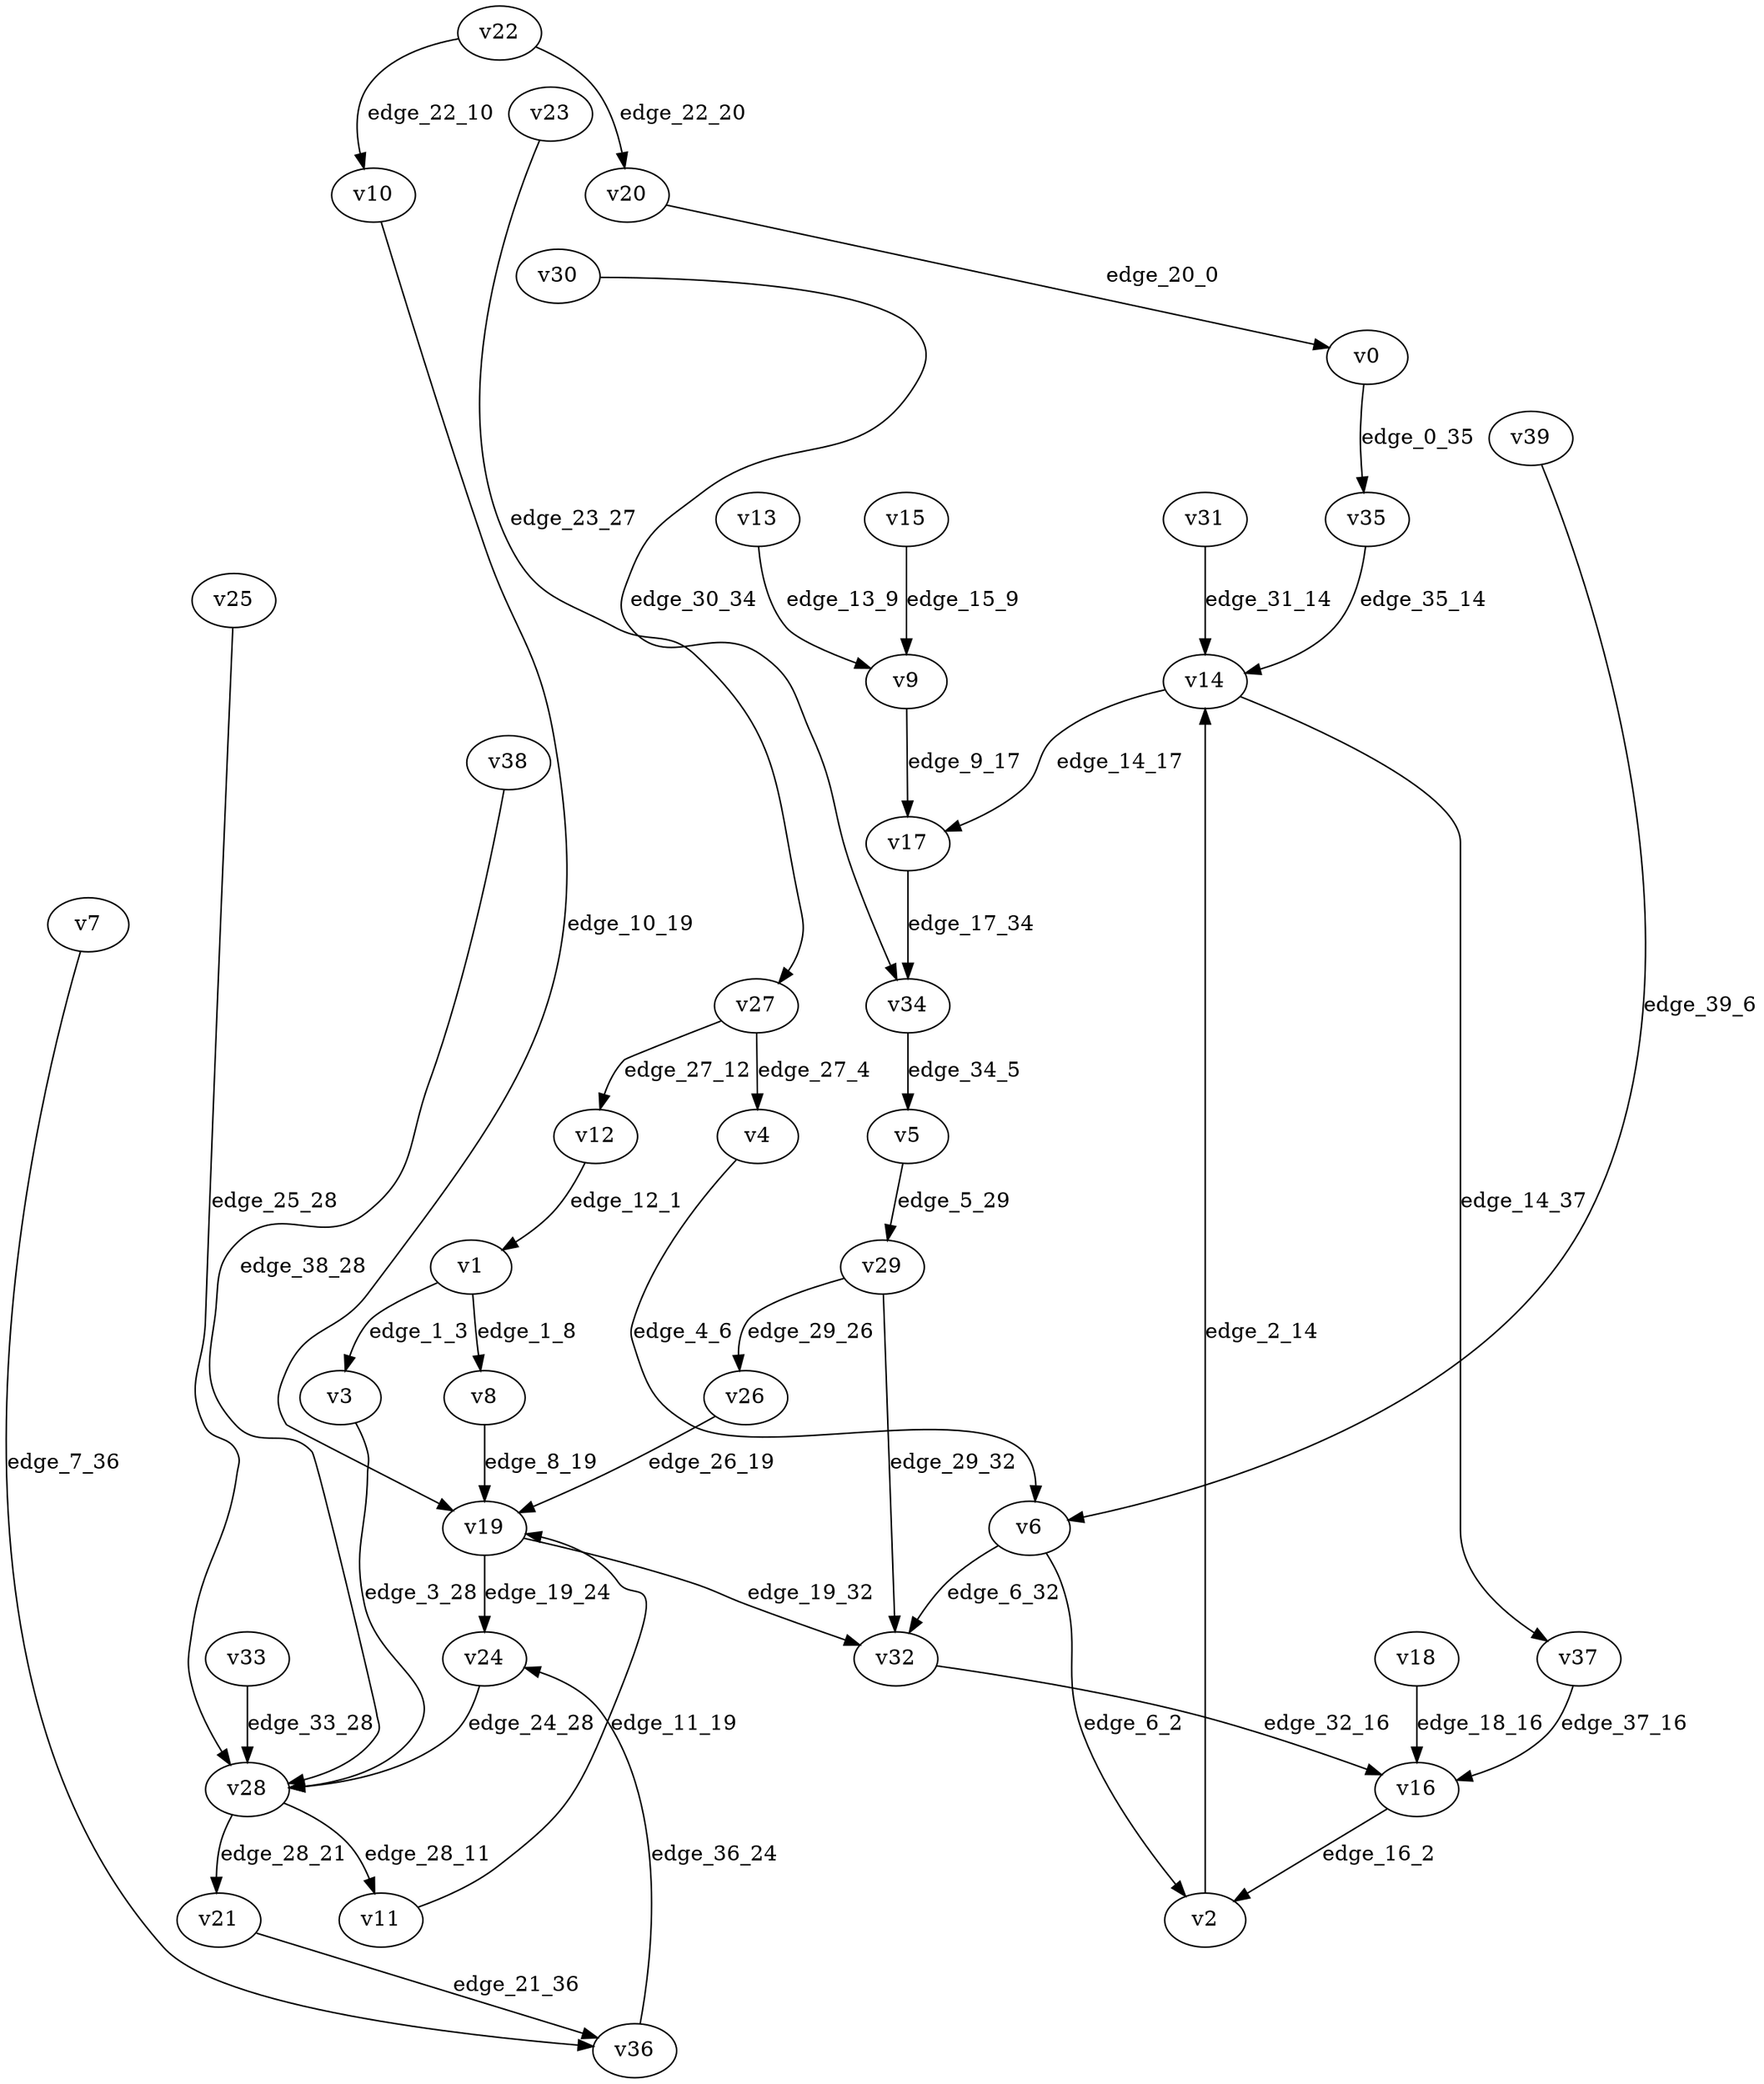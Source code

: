 digraph G {
    // Stochastic discounted game

    v0 [name="v0", player=-1];
    v1 [name="v1", player=-1];
    v2 [name="v2", player=1];
    v3 [name="v3", player=1];
    v4 [name="v4", player=0];
    v5 [name="v5", player=1];
    v6 [name="v6", player=-1];
    v7 [name="v7", player=0];
    v8 [name="v8", player=1];
    v9 [name="v9", player=-1];
    v10 [name="v10", player=0];
    v11 [name="v11", player=1];
    v12 [name="v12", player=0];
    v13 [name="v13", player=0];
    v14 [name="v14", player=-1];
    v15 [name="v15", player=0];
    v16 [name="v16", player=-1];
    v17 [name="v17", player=1];
    v18 [name="v18", player=1];
    v19 [name="v19", player=-1];
    v20 [name="v20", player=0];
    v21 [name="v21", player=0];
    v22 [name="v22", player=-1];
    v23 [name="v23", player=1];
    v24 [name="v24", player=0];
    v25 [name="v25", player=0];
    v26 [name="v26", player=1];
    v27 [name="v27", player=-1];
    v28 [name="v28", player=-1];
    v29 [name="v29", player=-1];
    v30 [name="v30", player=1];
    v31 [name="v31", player=0];
    v32 [name="v32", player=1];
    v33 [name="v33", player=1];
    v34 [name="v34", player=-1];
    v35 [name="v35", player=1];
    v36 [name="v36", player=-1];
    v37 [name="v37", player=0];
    v38 [name="v38", player=0];
    v39 [name="v39", player=1];

    v0 -> v35 [label="edge_0_35", probability=1.000000];
    v1 -> v3 [label="edge_1_3", probability=0.464485];
    v1 -> v8 [label="edge_1_8", probability=0.535515];
    v2 -> v14 [label="edge_2_14", weight=3.988191, discount=0.704995];
    v3 -> v28 [label="edge_3_28", weight=-3.949896, discount=0.292344];
    v4 -> v6 [label="edge_4_6", weight=-0.606019, discount=0.111471];
    v5 -> v29 [label="edge_5_29", weight=-0.340131, discount=0.574106];
    v6 -> v2 [label="edge_6_2", probability=0.363705];
    v6 -> v32 [label="edge_6_32", probability=0.636295];
    v7 -> v36 [label="edge_7_36", weight=-3.138407, discount=0.877719];
    v8 -> v19 [label="edge_8_19", weight=5.402165, discount=0.647929];
    v9 -> v17 [label="edge_9_17", probability=1.000000];
    v10 -> v19 [label="edge_10_19", weight=-3.333719, discount=0.617789];
    v11 -> v19 [label="edge_11_19", weight=-0.422455, discount=0.782035];
    v12 -> v1 [label="edge_12_1", weight=-0.484912, discount=0.604855];
    v13 -> v9 [label="edge_13_9", weight=4.650868, discount=0.200072];
    v14 -> v17 [label="edge_14_17", probability=0.565947];
    v14 -> v37 [label="edge_14_37", probability=0.434053];
    v15 -> v9 [label="edge_15_9", weight=6.218250, discount=0.161508];
    v16 -> v2 [label="edge_16_2", probability=1.000000];
    v17 -> v34 [label="edge_17_34", weight=8.296003, discount=0.784992];
    v18 -> v16 [label="edge_18_16", weight=7.778391, discount=0.612192];
    v19 -> v32 [label="edge_19_32", probability=0.543909];
    v19 -> v24 [label="edge_19_24", probability=0.456091];
    v20 -> v0 [label="edge_20_0", weight=-6.266533, discount=0.442694];
    v21 -> v36 [label="edge_21_36", weight=-1.584001, discount=0.853221];
    v22 -> v10 [label="edge_22_10", probability=0.428123];
    v22 -> v20 [label="edge_22_20", probability=0.571877];
    v23 -> v27 [label="edge_23_27", weight=-1.309807, discount=0.257665];
    v24 -> v28 [label="edge_24_28", weight=4.992113, discount=0.109697];
    v25 -> v28 [label="edge_25_28", weight=-0.374176, discount=0.445864];
    v26 -> v19 [label="edge_26_19", weight=-3.417495, discount=0.718668];
    v27 -> v12 [label="edge_27_12", probability=0.583214];
    v27 -> v4 [label="edge_27_4", probability=0.416786];
    v28 -> v11 [label="edge_28_11", probability=0.560429];
    v28 -> v21 [label="edge_28_21", probability=0.439571];
    v29 -> v26 [label="edge_29_26", probability=0.528925];
    v29 -> v32 [label="edge_29_32", probability=0.471075];
    v30 -> v34 [label="edge_30_34", weight=-4.660674, discount=0.848777];
    v31 -> v14 [label="edge_31_14", weight=8.569870, discount=0.591729];
    v32 -> v16 [label="edge_32_16", weight=-3.658859, discount=0.352882];
    v33 -> v28 [label="edge_33_28", weight=8.333995, discount=0.871290];
    v34 -> v5 [label="edge_34_5", probability=1.000000];
    v35 -> v14 [label="edge_35_14", weight=1.822682, discount=0.857905];
    v36 -> v24 [label="edge_36_24", probability=1.000000];
    v37 -> v16 [label="edge_37_16", weight=3.532804, discount=0.116280];
    v38 -> v28 [label="edge_38_28", weight=-3.189357, discount=0.104057];
    v39 -> v6 [label="edge_39_6", weight=-6.299337, discount=0.765057];
}